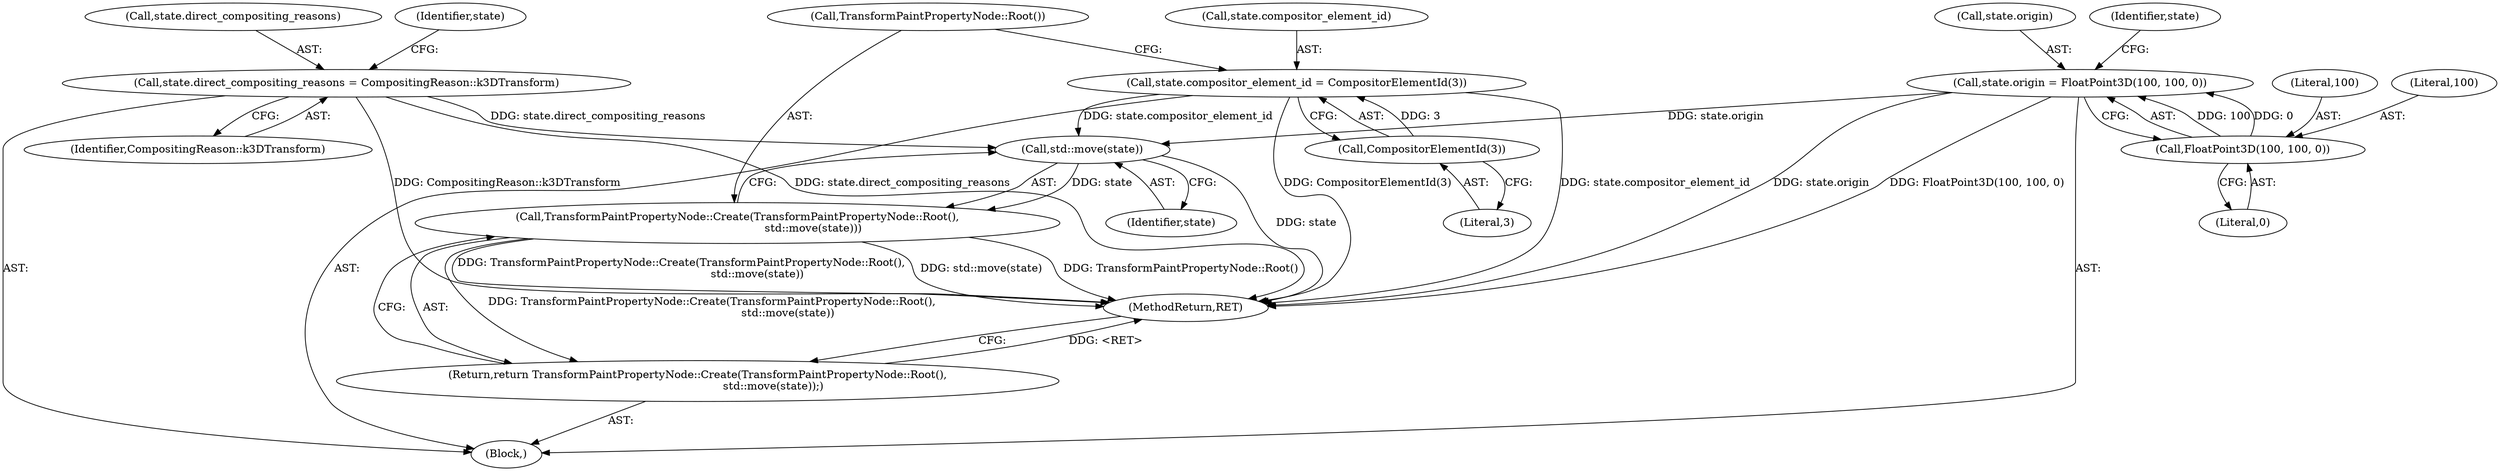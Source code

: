 digraph "1_Chrome_f911e11e7f6b5c0d6f5ee694a9871de6619889f7_27@API" {
"1000127" [label="(Call,std::move(state))"];
"1000113" [label="(Call,state.direct_compositing_reasons = CompositingReason::k3DTransform)"];
"1000118" [label="(Call,state.compositor_element_id = CompositorElementId(3))"];
"1000122" [label="(Call,CompositorElementId(3))"];
"1000105" [label="(Call,state.origin = FloatPoint3D(100, 100, 0))"];
"1000109" [label="(Call,FloatPoint3D(100, 100, 0))"];
"1000125" [label="(Call,TransformPaintPropertyNode::Create(TransformPaintPropertyNode::Root(),\n                                            std::move(state)))"];
"1000124" [label="(Return,return TransformPaintPropertyNode::Create(TransformPaintPropertyNode::Root(),\n                                            std::move(state));)"];
"1000129" [label="(MethodReturn,RET)"];
"1000105" [label="(Call,state.origin = FloatPoint3D(100, 100, 0))"];
"1000112" [label="(Literal,0)"];
"1000125" [label="(Call,TransformPaintPropertyNode::Create(TransformPaintPropertyNode::Root(),\n                                            std::move(state)))"];
"1000115" [label="(Identifier,state)"];
"1000128" [label="(Identifier,state)"];
"1000119" [label="(Call,state.compositor_element_id)"];
"1000126" [label="(Call,TransformPaintPropertyNode::Root())"];
"1000123" [label="(Literal,3)"];
"1000117" [label="(Identifier,CompositingReason::k3DTransform)"];
"1000110" [label="(Literal,100)"];
"1000111" [label="(Literal,100)"];
"1000120" [label="(Identifier,state)"];
"1000124" [label="(Return,return TransformPaintPropertyNode::Create(TransformPaintPropertyNode::Root(),\n                                            std::move(state));)"];
"1000101" [label="(Block,)"];
"1000122" [label="(Call,CompositorElementId(3))"];
"1000114" [label="(Call,state.direct_compositing_reasons)"];
"1000109" [label="(Call,FloatPoint3D(100, 100, 0))"];
"1000118" [label="(Call,state.compositor_element_id = CompositorElementId(3))"];
"1000127" [label="(Call,std::move(state))"];
"1000113" [label="(Call,state.direct_compositing_reasons = CompositingReason::k3DTransform)"];
"1000106" [label="(Call,state.origin)"];
"1000127" -> "1000125"  [label="AST: "];
"1000127" -> "1000128"  [label="CFG: "];
"1000128" -> "1000127"  [label="AST: "];
"1000125" -> "1000127"  [label="CFG: "];
"1000127" -> "1000129"  [label="DDG: state"];
"1000127" -> "1000125"  [label="DDG: state"];
"1000113" -> "1000127"  [label="DDG: state.direct_compositing_reasons"];
"1000118" -> "1000127"  [label="DDG: state.compositor_element_id"];
"1000105" -> "1000127"  [label="DDG: state.origin"];
"1000113" -> "1000101"  [label="AST: "];
"1000113" -> "1000117"  [label="CFG: "];
"1000114" -> "1000113"  [label="AST: "];
"1000117" -> "1000113"  [label="AST: "];
"1000120" -> "1000113"  [label="CFG: "];
"1000113" -> "1000129"  [label="DDG: CompositingReason::k3DTransform"];
"1000113" -> "1000129"  [label="DDG: state.direct_compositing_reasons"];
"1000118" -> "1000101"  [label="AST: "];
"1000118" -> "1000122"  [label="CFG: "];
"1000119" -> "1000118"  [label="AST: "];
"1000122" -> "1000118"  [label="AST: "];
"1000126" -> "1000118"  [label="CFG: "];
"1000118" -> "1000129"  [label="DDG: CompositorElementId(3)"];
"1000118" -> "1000129"  [label="DDG: state.compositor_element_id"];
"1000122" -> "1000118"  [label="DDG: 3"];
"1000122" -> "1000123"  [label="CFG: "];
"1000123" -> "1000122"  [label="AST: "];
"1000105" -> "1000101"  [label="AST: "];
"1000105" -> "1000109"  [label="CFG: "];
"1000106" -> "1000105"  [label="AST: "];
"1000109" -> "1000105"  [label="AST: "];
"1000115" -> "1000105"  [label="CFG: "];
"1000105" -> "1000129"  [label="DDG: state.origin"];
"1000105" -> "1000129"  [label="DDG: FloatPoint3D(100, 100, 0)"];
"1000109" -> "1000105"  [label="DDG: 100"];
"1000109" -> "1000105"  [label="DDG: 0"];
"1000109" -> "1000112"  [label="CFG: "];
"1000110" -> "1000109"  [label="AST: "];
"1000111" -> "1000109"  [label="AST: "];
"1000112" -> "1000109"  [label="AST: "];
"1000125" -> "1000124"  [label="AST: "];
"1000126" -> "1000125"  [label="AST: "];
"1000124" -> "1000125"  [label="CFG: "];
"1000125" -> "1000129"  [label="DDG: TransformPaintPropertyNode::Root()"];
"1000125" -> "1000129"  [label="DDG: TransformPaintPropertyNode::Create(TransformPaintPropertyNode::Root(),\n                                            std::move(state))"];
"1000125" -> "1000129"  [label="DDG: std::move(state)"];
"1000125" -> "1000124"  [label="DDG: TransformPaintPropertyNode::Create(TransformPaintPropertyNode::Root(),\n                                            std::move(state))"];
"1000124" -> "1000101"  [label="AST: "];
"1000129" -> "1000124"  [label="CFG: "];
"1000124" -> "1000129"  [label="DDG: <RET>"];
}
